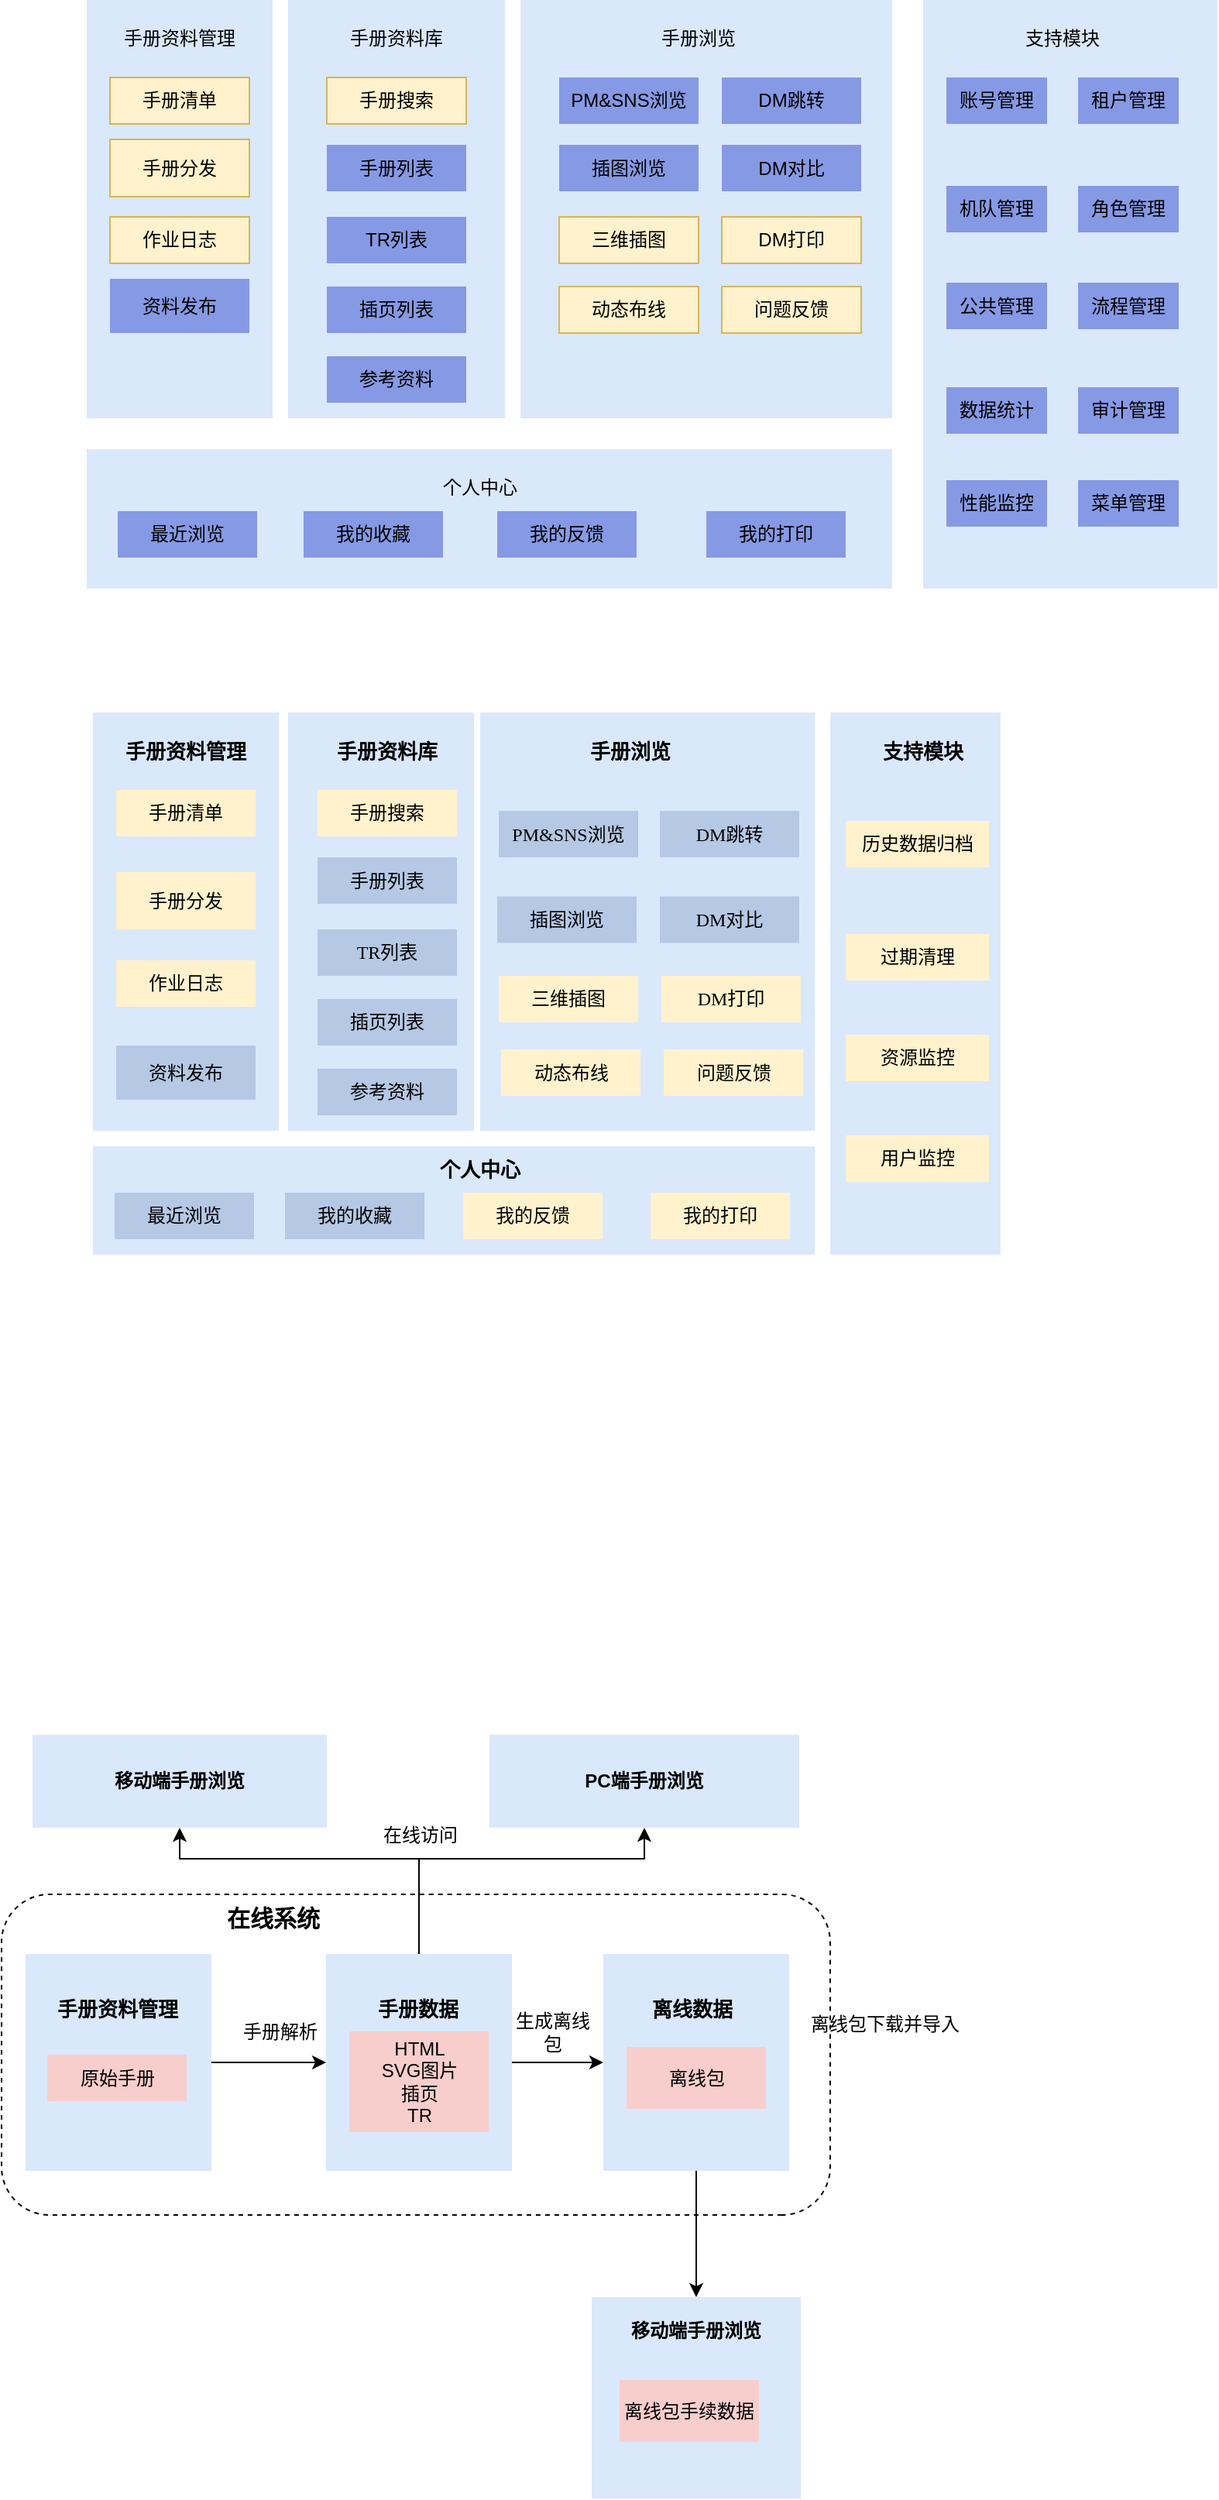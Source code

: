 <mxfile version="27.0.4">
  <diagram name="第 1 页" id="ZfJp9wOOgkzBBenZ9gz3">
    <mxGraphModel dx="996" dy="546" grid="1" gridSize="10" guides="1" tooltips="1" connect="1" arrows="1" fold="1" page="1" pageScale="1" pageWidth="827" pageHeight="1169" math="0" shadow="0">
      <root>
        <mxCell id="0" />
        <mxCell id="1" parent="0" />
        <mxCell id="nA85lhXwjBj9LnQ69MAJ-107" value="" style="rounded=1;whiteSpace=wrap;html=1;direction=west;dashed=1;" vertex="1" parent="1">
          <mxGeometry x="65" y="1303" width="535" height="207" as="geometry" />
        </mxCell>
        <mxCell id="nA85lhXwjBj9LnQ69MAJ-1" value="" style="rounded=0;whiteSpace=wrap;html=1;fillColor=#dae8fc;strokeColor=none;" vertex="1" parent="1">
          <mxGeometry x="120" y="80" width="120" height="270" as="geometry" />
        </mxCell>
        <mxCell id="nA85lhXwjBj9LnQ69MAJ-2" value="手册清单" style="rounded=0;whiteSpace=wrap;html=1;fillColor=#fff2cc;strokeColor=#d6b656;" vertex="1" parent="1">
          <mxGeometry x="135" y="130" width="90" height="30" as="geometry" />
        </mxCell>
        <mxCell id="nA85lhXwjBj9LnQ69MAJ-3" value="手册资料管理" style="text;html=1;align=center;verticalAlign=middle;whiteSpace=wrap;rounded=0;" vertex="1" parent="1">
          <mxGeometry x="140" y="90" width="80" height="30" as="geometry" />
        </mxCell>
        <mxCell id="nA85lhXwjBj9LnQ69MAJ-4" value="手册分发" style="rounded=0;whiteSpace=wrap;html=1;fillColor=#fff2cc;strokeColor=#d6b656;" vertex="1" parent="1">
          <mxGeometry x="135" y="170" width="90" height="37" as="geometry" />
        </mxCell>
        <mxCell id="nA85lhXwjBj9LnQ69MAJ-5" value="作业日志" style="rounded=0;whiteSpace=wrap;html=1;fillColor=#fff2cc;strokeColor=#d6b656;" vertex="1" parent="1">
          <mxGeometry x="135" y="220" width="90" height="30" as="geometry" />
        </mxCell>
        <mxCell id="nA85lhXwjBj9LnQ69MAJ-6" value="资料发布" style="rounded=0;whiteSpace=wrap;html=1;fillColor=light-dark(#8699e4, #ededed);strokeColor=none;" vertex="1" parent="1">
          <mxGeometry x="135" y="260" width="90" height="35" as="geometry" />
        </mxCell>
        <mxCell id="nA85lhXwjBj9LnQ69MAJ-7" value="" style="rounded=0;whiteSpace=wrap;html=1;fillColor=#dae8fc;strokeColor=none;" vertex="1" parent="1">
          <mxGeometry x="250" y="80" width="140" height="270" as="geometry" />
        </mxCell>
        <mxCell id="nA85lhXwjBj9LnQ69MAJ-8" value="手册搜索" style="rounded=0;whiteSpace=wrap;html=1;fillColor=#fff2cc;strokeColor=#d6b656;" vertex="1" parent="1">
          <mxGeometry x="275" y="130" width="90" height="30" as="geometry" />
        </mxCell>
        <mxCell id="nA85lhXwjBj9LnQ69MAJ-9" value="手册资料库" style="text;html=1;align=center;verticalAlign=middle;whiteSpace=wrap;rounded=0;" vertex="1" parent="1">
          <mxGeometry x="280" y="90" width="80" height="30" as="geometry" />
        </mxCell>
        <mxCell id="nA85lhXwjBj9LnQ69MAJ-10" value="手册列表" style="rounded=0;whiteSpace=wrap;html=1;fillColor=light-dark(#8699e4, #ededed);strokeColor=none;" vertex="1" parent="1">
          <mxGeometry x="275" y="173.5" width="90" height="30" as="geometry" />
        </mxCell>
        <mxCell id="nA85lhXwjBj9LnQ69MAJ-11" value="TR列表" style="rounded=0;whiteSpace=wrap;html=1;fillColor=light-dark(#8699e4, #ededed);strokeColor=none;" vertex="1" parent="1">
          <mxGeometry x="275" y="220" width="90" height="30" as="geometry" />
        </mxCell>
        <mxCell id="nA85lhXwjBj9LnQ69MAJ-12" value="插页列表" style="rounded=0;whiteSpace=wrap;html=1;fillColor=light-dark(#8699e4, #ededed);strokeColor=none;" vertex="1" parent="1">
          <mxGeometry x="275" y="265" width="90" height="30" as="geometry" />
        </mxCell>
        <mxCell id="nA85lhXwjBj9LnQ69MAJ-13" value="参考资料" style="rounded=0;whiteSpace=wrap;html=1;fillColor=light-dark(#8699e4, #ededed);strokeColor=none;" vertex="1" parent="1">
          <mxGeometry x="275" y="310" width="90" height="30" as="geometry" />
        </mxCell>
        <mxCell id="nA85lhXwjBj9LnQ69MAJ-14" value="" style="rounded=0;whiteSpace=wrap;html=1;fillColor=#dae8fc;strokeColor=none;" vertex="1" parent="1">
          <mxGeometry x="400" y="80" width="240" height="270" as="geometry" />
        </mxCell>
        <mxCell id="nA85lhXwjBj9LnQ69MAJ-15" value="手册浏览" style="text;html=1;align=center;verticalAlign=middle;whiteSpace=wrap;rounded=0;" vertex="1" parent="1">
          <mxGeometry x="475" y="90" width="80" height="30" as="geometry" />
        </mxCell>
        <mxCell id="nA85lhXwjBj9LnQ69MAJ-16" value="PM&amp;amp;SNS浏览" style="rounded=0;whiteSpace=wrap;html=1;fillColor=light-dark(#8699e4, #ededed);strokeColor=none;" vertex="1" parent="1">
          <mxGeometry x="425" y="130" width="90" height="30" as="geometry" />
        </mxCell>
        <mxCell id="nA85lhXwjBj9LnQ69MAJ-17" value="插图浏览" style="rounded=0;whiteSpace=wrap;html=1;fillColor=light-dark(#8699e4, #ededed);strokeColor=none;" vertex="1" parent="1">
          <mxGeometry x="425" y="173.5" width="90" height="30" as="geometry" />
        </mxCell>
        <mxCell id="nA85lhXwjBj9LnQ69MAJ-18" value="三维插图" style="rounded=0;whiteSpace=wrap;html=1;fillColor=#fff2cc;strokeColor=#d6b656;" vertex="1" parent="1">
          <mxGeometry x="425" y="220" width="90" height="30" as="geometry" />
        </mxCell>
        <mxCell id="nA85lhXwjBj9LnQ69MAJ-19" value="DM跳转" style="rounded=0;whiteSpace=wrap;html=1;fillColor=light-dark(#8699e4, #ededed);strokeColor=none;" vertex="1" parent="1">
          <mxGeometry x="530" y="130" width="90" height="30" as="geometry" />
        </mxCell>
        <mxCell id="nA85lhXwjBj9LnQ69MAJ-20" value="DM对比" style="rounded=0;whiteSpace=wrap;html=1;fillColor=light-dark(#8699e4, #ededed);strokeColor=none;" vertex="1" parent="1">
          <mxGeometry x="530" y="173.5" width="90" height="30" as="geometry" />
        </mxCell>
        <mxCell id="nA85lhXwjBj9LnQ69MAJ-21" value="DM打印" style="rounded=0;whiteSpace=wrap;html=1;fillColor=#fff2cc;strokeColor=#d6b656;" vertex="1" parent="1">
          <mxGeometry x="530" y="220" width="90" height="30" as="geometry" />
        </mxCell>
        <mxCell id="nA85lhXwjBj9LnQ69MAJ-22" value="动态布线" style="rounded=0;whiteSpace=wrap;html=1;fillColor=#fff2cc;strokeColor=#d6b656;" vertex="1" parent="1">
          <mxGeometry x="425" y="265" width="90" height="30" as="geometry" />
        </mxCell>
        <mxCell id="nA85lhXwjBj9LnQ69MAJ-24" value="问题反馈" style="rounded=0;whiteSpace=wrap;html=1;fillColor=#fff2cc;strokeColor=#d6b656;" vertex="1" parent="1">
          <mxGeometry x="530" y="265" width="90" height="30" as="geometry" />
        </mxCell>
        <mxCell id="nA85lhXwjBj9LnQ69MAJ-25" value="" style="rounded=0;whiteSpace=wrap;html=1;fillColor=#dae8fc;strokeColor=none;" vertex="1" parent="1">
          <mxGeometry x="120" y="370" width="520" height="90" as="geometry" />
        </mxCell>
        <mxCell id="nA85lhXwjBj9LnQ69MAJ-26" value="个人中心" style="text;html=1;align=center;verticalAlign=middle;whiteSpace=wrap;rounded=0;" vertex="1" parent="1">
          <mxGeometry x="334" y="380" width="80" height="30" as="geometry" />
        </mxCell>
        <mxCell id="nA85lhXwjBj9LnQ69MAJ-27" value="最近浏览" style="rounded=0;whiteSpace=wrap;html=1;fillColor=light-dark(#8699e4, #ededed);strokeColor=none;" vertex="1" parent="1">
          <mxGeometry x="140" y="410" width="90" height="30" as="geometry" />
        </mxCell>
        <mxCell id="nA85lhXwjBj9LnQ69MAJ-28" value="我的收藏" style="rounded=0;whiteSpace=wrap;html=1;fillColor=light-dark(#8699e4, #ededed);strokeColor=none;" vertex="1" parent="1">
          <mxGeometry x="260" y="410" width="90" height="30" as="geometry" />
        </mxCell>
        <mxCell id="nA85lhXwjBj9LnQ69MAJ-29" value="我的打印" style="rounded=0;whiteSpace=wrap;html=1;fillColor=light-dark(#8699e4, #ededed);strokeColor=none;" vertex="1" parent="1">
          <mxGeometry x="520" y="410" width="90" height="30" as="geometry" />
        </mxCell>
        <mxCell id="nA85lhXwjBj9LnQ69MAJ-30" value="我的反馈" style="rounded=0;whiteSpace=wrap;html=1;fillColor=light-dark(#8699e4, #ededed);strokeColor=none;" vertex="1" parent="1">
          <mxGeometry x="385" y="410" width="90" height="30" as="geometry" />
        </mxCell>
        <mxCell id="nA85lhXwjBj9LnQ69MAJ-31" value="" style="rounded=0;whiteSpace=wrap;html=1;fillColor=#dae8fc;strokeColor=none;" vertex="1" parent="1">
          <mxGeometry x="660" y="80" width="190" height="380" as="geometry" />
        </mxCell>
        <mxCell id="nA85lhXwjBj9LnQ69MAJ-32" value="支持模块" style="text;html=1;align=center;verticalAlign=middle;whiteSpace=wrap;rounded=0;" vertex="1" parent="1">
          <mxGeometry x="710" y="90" width="80" height="30" as="geometry" />
        </mxCell>
        <mxCell id="nA85lhXwjBj9LnQ69MAJ-33" value="账号管理" style="rounded=0;whiteSpace=wrap;html=1;fillColor=light-dark(#8699e4, #ededed);strokeColor=none;" vertex="1" parent="1">
          <mxGeometry x="675" y="130" width="65" height="30" as="geometry" />
        </mxCell>
        <mxCell id="nA85lhXwjBj9LnQ69MAJ-34" value="租户管理" style="rounded=0;whiteSpace=wrap;html=1;fillColor=light-dark(#8699e4, #ededed);strokeColor=none;" vertex="1" parent="1">
          <mxGeometry x="760" y="130" width="65" height="30" as="geometry" />
        </mxCell>
        <mxCell id="nA85lhXwjBj9LnQ69MAJ-35" value="机队管理" style="rounded=0;whiteSpace=wrap;html=1;fillColor=light-dark(#8699e4, #ededed);strokeColor=none;" vertex="1" parent="1">
          <mxGeometry x="675" y="200" width="65" height="30" as="geometry" />
        </mxCell>
        <mxCell id="nA85lhXwjBj9LnQ69MAJ-36" value="角色管理" style="rounded=0;whiteSpace=wrap;html=1;fillColor=light-dark(#8699e4, #ededed);strokeColor=none;" vertex="1" parent="1">
          <mxGeometry x="760" y="200" width="65" height="30" as="geometry" />
        </mxCell>
        <mxCell id="nA85lhXwjBj9LnQ69MAJ-37" value="公共管理" style="rounded=0;whiteSpace=wrap;html=1;fillColor=light-dark(#8699e4, #ededed);strokeColor=none;" vertex="1" parent="1">
          <mxGeometry x="675" y="262.5" width="65" height="30" as="geometry" />
        </mxCell>
        <mxCell id="nA85lhXwjBj9LnQ69MAJ-38" value="流程管理" style="rounded=0;whiteSpace=wrap;html=1;fillColor=light-dark(#8699e4, #ededed);strokeColor=none;" vertex="1" parent="1">
          <mxGeometry x="760" y="262.5" width="65" height="30" as="geometry" />
        </mxCell>
        <mxCell id="nA85lhXwjBj9LnQ69MAJ-39" value="数据统计" style="rounded=0;whiteSpace=wrap;html=1;fillColor=light-dark(#8699e4, #ededed);strokeColor=none;" vertex="1" parent="1">
          <mxGeometry x="675" y="330" width="65" height="30" as="geometry" />
        </mxCell>
        <mxCell id="nA85lhXwjBj9LnQ69MAJ-40" value="审计管理" style="rounded=0;whiteSpace=wrap;html=1;fillColor=light-dark(#8699e4, #ededed);strokeColor=none;" vertex="1" parent="1">
          <mxGeometry x="760" y="330" width="65" height="30" as="geometry" />
        </mxCell>
        <mxCell id="nA85lhXwjBj9LnQ69MAJ-41" value="性能监控" style="rounded=0;whiteSpace=wrap;html=1;fillColor=light-dark(#8699e4, #ededed);strokeColor=none;" vertex="1" parent="1">
          <mxGeometry x="675" y="390" width="65" height="30" as="geometry" />
        </mxCell>
        <mxCell id="nA85lhXwjBj9LnQ69MAJ-42" value="菜单管理" style="rounded=0;whiteSpace=wrap;html=1;fillColor=light-dark(#8699e4, #ededed);strokeColor=none;" vertex="1" parent="1">
          <mxGeometry x="760" y="390" width="65" height="30" as="geometry" />
        </mxCell>
        <mxCell id="nA85lhXwjBj9LnQ69MAJ-43" value="" style="rounded=0;whiteSpace=wrap;html=1;fillColor=#dae8fc;strokeColor=none;" vertex="1" parent="1">
          <mxGeometry x="124" y="540" width="120" height="270" as="geometry" />
        </mxCell>
        <mxCell id="nA85lhXwjBj9LnQ69MAJ-44" value="手册清单" style="rounded=0;whiteSpace=wrap;html=1;fillColor=#fff2cc;strokeColor=none;fontFamily=Times New Roman;" vertex="1" parent="1">
          <mxGeometry x="139" y="590" width="90" height="30" as="geometry" />
        </mxCell>
        <mxCell id="nA85lhXwjBj9LnQ69MAJ-45" value="手册资料管理" style="text;html=1;align=center;verticalAlign=middle;whiteSpace=wrap;rounded=0;fontStyle=1;fontSize=13;" vertex="1" parent="1">
          <mxGeometry x="144" y="550" width="80" height="30" as="geometry" />
        </mxCell>
        <mxCell id="nA85lhXwjBj9LnQ69MAJ-46" value="手册分发" style="rounded=0;whiteSpace=wrap;html=1;fillColor=#fff2cc;strokeColor=none;fontFamily=Times New Roman;" vertex="1" parent="1">
          <mxGeometry x="139" y="643" width="90" height="37" as="geometry" />
        </mxCell>
        <mxCell id="nA85lhXwjBj9LnQ69MAJ-47" value="作业日志" style="rounded=0;whiteSpace=wrap;html=1;fillColor=#fff2cc;strokeColor=none;fontFamily=Times New Roman;" vertex="1" parent="1">
          <mxGeometry x="139" y="700" width="90" height="30" as="geometry" />
        </mxCell>
        <mxCell id="nA85lhXwjBj9LnQ69MAJ-48" value="资料发布" style="rounded=0;whiteSpace=wrap;html=1;fillColor=light-dark(#B5C8E4,#EDEDED);strokeColor=none;fontFamily=Times New Roman;" vertex="1" parent="1">
          <mxGeometry x="139" y="755" width="90" height="35" as="geometry" />
        </mxCell>
        <mxCell id="nA85lhXwjBj9LnQ69MAJ-49" value="" style="rounded=0;whiteSpace=wrap;html=1;fillColor=#dae8fc;strokeColor=none;" vertex="1" parent="1">
          <mxGeometry x="250" y="540" width="120" height="270" as="geometry" />
        </mxCell>
        <mxCell id="nA85lhXwjBj9LnQ69MAJ-50" value="手册搜索" style="rounded=0;whiteSpace=wrap;html=1;fillColor=#fff2cc;strokeColor=none;fontFamily=Times New Roman;" vertex="1" parent="1">
          <mxGeometry x="269" y="590" width="90" height="30" as="geometry" />
        </mxCell>
        <mxCell id="nA85lhXwjBj9LnQ69MAJ-51" value="手册资料库" style="text;html=1;align=center;verticalAlign=middle;whiteSpace=wrap;rounded=0;fontStyle=1;fontSize=13;" vertex="1" parent="1">
          <mxGeometry x="274" y="550" width="80" height="30" as="geometry" />
        </mxCell>
        <mxCell id="nA85lhXwjBj9LnQ69MAJ-52" value="手册列表" style="rounded=0;whiteSpace=wrap;html=1;fillColor=light-dark(#B5C8E4,#EDEDED);strokeColor=none;fontFamily=Times New Roman;" vertex="1" parent="1">
          <mxGeometry x="269" y="633.5" width="90" height="30" as="geometry" />
        </mxCell>
        <mxCell id="nA85lhXwjBj9LnQ69MAJ-53" value="TR列表" style="rounded=0;whiteSpace=wrap;html=1;fillColor=light-dark(#B5C8E4,#EDEDED);strokeColor=none;fontFamily=Times New Roman;" vertex="1" parent="1">
          <mxGeometry x="269" y="680" width="90" height="30" as="geometry" />
        </mxCell>
        <mxCell id="nA85lhXwjBj9LnQ69MAJ-54" value="插页列表" style="rounded=0;whiteSpace=wrap;html=1;fillColor=light-dark(#B5C8E4,#EDEDED);strokeColor=none;fontFamily=Times New Roman;" vertex="1" parent="1">
          <mxGeometry x="269" y="725" width="90" height="30" as="geometry" />
        </mxCell>
        <mxCell id="nA85lhXwjBj9LnQ69MAJ-55" value="参考资料" style="rounded=0;whiteSpace=wrap;html=1;fillColor=light-dark(#B5C8E4,#EDEDED);strokeColor=none;fontFamily=Times New Roman;" vertex="1" parent="1">
          <mxGeometry x="269" y="770" width="90" height="30" as="geometry" />
        </mxCell>
        <mxCell id="nA85lhXwjBj9LnQ69MAJ-56" value="" style="rounded=0;whiteSpace=wrap;html=1;fillColor=#dae8fc;strokeColor=none;" vertex="1" parent="1">
          <mxGeometry x="374" y="540" width="216" height="270" as="geometry" />
        </mxCell>
        <mxCell id="nA85lhXwjBj9LnQ69MAJ-57" value="手册浏览" style="text;html=1;align=center;verticalAlign=middle;whiteSpace=wrap;rounded=0;fontStyle=1;fontSize=13;" vertex="1" parent="1">
          <mxGeometry x="431" y="550" width="80" height="30" as="geometry" />
        </mxCell>
        <mxCell id="nA85lhXwjBj9LnQ69MAJ-58" value="PM&amp;amp;SNS浏览" style="rounded=0;whiteSpace=wrap;html=1;fillColor=light-dark(#B5C8E4,#EDEDED);strokeColor=none;fontFamily=Times New Roman;" vertex="1" parent="1">
          <mxGeometry x="386" y="603.5" width="90" height="30" as="geometry" />
        </mxCell>
        <mxCell id="nA85lhXwjBj9LnQ69MAJ-59" value="插图浏览" style="rounded=0;whiteSpace=wrap;html=1;fillColor=light-dark(#B5C8E4,#EDEDED);strokeColor=none;fontFamily=Times New Roman;" vertex="1" parent="1">
          <mxGeometry x="385" y="658.75" width="90" height="30" as="geometry" />
        </mxCell>
        <mxCell id="nA85lhXwjBj9LnQ69MAJ-60" value="三维插图" style="rounded=0;whiteSpace=wrap;html=1;fillColor=#fff2cc;strokeColor=none;fontFamily=Times New Roman;" vertex="1" parent="1">
          <mxGeometry x="386" y="710" width="90" height="30" as="geometry" />
        </mxCell>
        <mxCell id="nA85lhXwjBj9LnQ69MAJ-61" value="DM跳转" style="rounded=0;whiteSpace=wrap;html=1;fillColor=light-dark(#B5C8E4,#EDEDED);strokeColor=none;fontFamily=Times New Roman;" vertex="1" parent="1">
          <mxGeometry x="490" y="603.5" width="90" height="30" as="geometry" />
        </mxCell>
        <mxCell id="nA85lhXwjBj9LnQ69MAJ-62" value="DM对比" style="rounded=0;whiteSpace=wrap;html=1;fillColor=light-dark(#B5C8E4,#EDEDED);strokeColor=none;fontFamily=Times New Roman;" vertex="1" parent="1">
          <mxGeometry x="490" y="658.75" width="90" height="30" as="geometry" />
        </mxCell>
        <mxCell id="nA85lhXwjBj9LnQ69MAJ-63" value="DM打印" style="rounded=0;whiteSpace=wrap;html=1;fillColor=#fff2cc;strokeColor=none;fontFamily=Times New Roman;" vertex="1" parent="1">
          <mxGeometry x="491" y="710" width="90" height="30" as="geometry" />
        </mxCell>
        <mxCell id="nA85lhXwjBj9LnQ69MAJ-64" value="动态布线" style="rounded=0;whiteSpace=wrap;html=1;fillColor=#fff2cc;strokeColor=none;fontFamily=Times New Roman;" vertex="1" parent="1">
          <mxGeometry x="387.5" y="757.5" width="90" height="30" as="geometry" />
        </mxCell>
        <mxCell id="nA85lhXwjBj9LnQ69MAJ-65" value="问题反馈" style="rounded=0;whiteSpace=wrap;html=1;fillColor=#fff2cc;strokeColor=none;fontFamily=Times New Roman;" vertex="1" parent="1">
          <mxGeometry x="492.5" y="757.5" width="90" height="30" as="geometry" />
        </mxCell>
        <mxCell id="nA85lhXwjBj9LnQ69MAJ-66" value="" style="rounded=0;whiteSpace=wrap;html=1;fillColor=#dae8fc;strokeColor=none;fontFamily=Times New Roman;" vertex="1" parent="1">
          <mxGeometry x="124" y="820" width="466" height="70" as="geometry" />
        </mxCell>
        <mxCell id="nA85lhXwjBj9LnQ69MAJ-67" value="个人中心" style="text;html=1;align=center;verticalAlign=middle;whiteSpace=wrap;rounded=0;fontStyle=1;fontSize=13;fontFamily=Times New Roman;" vertex="1" parent="1">
          <mxGeometry x="334" y="820" width="80" height="30" as="geometry" />
        </mxCell>
        <mxCell id="nA85lhXwjBj9LnQ69MAJ-68" value="最近浏览" style="rounded=0;whiteSpace=wrap;html=1;fillColor=light-dark(#B5C8E4,#EDEDED);strokeColor=none;fontFamily=Times New Roman;" vertex="1" parent="1">
          <mxGeometry x="138" y="850" width="90" height="30" as="geometry" />
        </mxCell>
        <mxCell id="nA85lhXwjBj9LnQ69MAJ-69" value="我的收藏" style="rounded=0;whiteSpace=wrap;html=1;fillColor=light-dark(#B5C8E4,#EDEDED);strokeColor=none;fontFamily=Times New Roman;" vertex="1" parent="1">
          <mxGeometry x="248" y="850" width="90" height="30" as="geometry" />
        </mxCell>
        <mxCell id="nA85lhXwjBj9LnQ69MAJ-70" value="我的打印" style="rounded=0;whiteSpace=wrap;html=1;fillColor=#fff2cc;strokeColor=none;fontFamily=Times New Roman;" vertex="1" parent="1">
          <mxGeometry x="484" y="850" width="90" height="30" as="geometry" />
        </mxCell>
        <mxCell id="nA85lhXwjBj9LnQ69MAJ-71" value="我的反馈" style="rounded=0;whiteSpace=wrap;html=1;fillColor=#fff2cc;strokeColor=none;fontFamily=Times New Roman;" vertex="1" parent="1">
          <mxGeometry x="363" y="850" width="90" height="30" as="geometry" />
        </mxCell>
        <mxCell id="nA85lhXwjBj9LnQ69MAJ-72" value="" style="rounded=0;whiteSpace=wrap;html=1;fillColor=#dae8fc;strokeColor=none;" vertex="1" parent="1">
          <mxGeometry x="600" y="540" width="110" height="350" as="geometry" />
        </mxCell>
        <mxCell id="nA85lhXwjBj9LnQ69MAJ-73" value="支持模块" style="text;html=1;align=center;verticalAlign=middle;whiteSpace=wrap;rounded=0;fontStyle=1;fontSize=13;" vertex="1" parent="1">
          <mxGeometry x="620" y="550" width="80" height="30" as="geometry" />
        </mxCell>
        <mxCell id="nA85lhXwjBj9LnQ69MAJ-74" value="历史数据归档" style="rounded=0;whiteSpace=wrap;html=1;fillColor=#fff2cc;strokeColor=none;fontFamily=Times New Roman;" vertex="1" parent="1">
          <mxGeometry x="610" y="610" width="92.5" height="30" as="geometry" />
        </mxCell>
        <mxCell id="nA85lhXwjBj9LnQ69MAJ-76" value="过期清理" style="rounded=0;whiteSpace=wrap;html=1;fillColor=#fff2cc;strokeColor=none;fontFamily=Times New Roman;" vertex="1" parent="1">
          <mxGeometry x="610" y="683" width="92.5" height="30" as="geometry" />
        </mxCell>
        <mxCell id="nA85lhXwjBj9LnQ69MAJ-77" value="资源监控" style="rounded=0;whiteSpace=wrap;html=1;fillColor=#fff2cc;strokeColor=none;fontFamily=Times New Roman;" vertex="1" parent="1">
          <mxGeometry x="610" y="748" width="92.5" height="30" as="geometry" />
        </mxCell>
        <mxCell id="nA85lhXwjBj9LnQ69MAJ-78" value="用户监控" style="rounded=0;whiteSpace=wrap;html=1;fillColor=#fff2cc;strokeColor=none;fontFamily=Times New Roman;" vertex="1" parent="1">
          <mxGeometry x="610" y="813" width="92.5" height="30" as="geometry" />
        </mxCell>
        <mxCell id="nA85lhXwjBj9LnQ69MAJ-81" value="" style="rounded=0;whiteSpace=wrap;html=1;fillColor=#dae8fc;strokeColor=none;" vertex="1" parent="1">
          <mxGeometry x="80.5" y="1341.5" width="120" height="140" as="geometry" />
        </mxCell>
        <mxCell id="nA85lhXwjBj9LnQ69MAJ-82" value="手册资料管理" style="text;html=1;align=center;verticalAlign=middle;whiteSpace=wrap;rounded=0;fontStyle=1;fontSize=13;" vertex="1" parent="1">
          <mxGeometry x="99.5" y="1361.5" width="80" height="30" as="geometry" />
        </mxCell>
        <mxCell id="nA85lhXwjBj9LnQ69MAJ-83" value="原始手册" style="rounded=0;whiteSpace=wrap;html=1;fillColor=#f8cecc;strokeColor=none;fontFamily=Helvetica;" vertex="1" parent="1">
          <mxGeometry x="94.5" y="1406.5" width="90" height="30" as="geometry" />
        </mxCell>
        <mxCell id="nA85lhXwjBj9LnQ69MAJ-99" style="edgeStyle=orthogonalEdgeStyle;rounded=0;orthogonalLoop=1;jettySize=auto;html=1;entryX=0.5;entryY=1;entryDx=0;entryDy=0;" edge="1" parent="1" source="nA85lhXwjBj9LnQ69MAJ-88" target="nA85lhXwjBj9LnQ69MAJ-98">
          <mxGeometry relative="1" as="geometry">
            <Array as="points">
              <mxPoint x="335" y="1280" />
              <mxPoint x="480" y="1280" />
            </Array>
          </mxGeometry>
        </mxCell>
        <mxCell id="nA85lhXwjBj9LnQ69MAJ-113" style="edgeStyle=orthogonalEdgeStyle;rounded=0;orthogonalLoop=1;jettySize=auto;html=1;exitX=0.5;exitY=0;exitDx=0;exitDy=0;entryX=0.5;entryY=1;entryDx=0;entryDy=0;" edge="1" parent="1" source="nA85lhXwjBj9LnQ69MAJ-88" target="nA85lhXwjBj9LnQ69MAJ-104">
          <mxGeometry relative="1" as="geometry">
            <Array as="points">
              <mxPoint x="334" y="1280" />
              <mxPoint x="180" y="1280" />
            </Array>
          </mxGeometry>
        </mxCell>
        <mxCell id="nA85lhXwjBj9LnQ69MAJ-88" value="" style="rounded=0;whiteSpace=wrap;html=1;fillColor=#dae8fc;strokeColor=none;" vertex="1" parent="1">
          <mxGeometry x="274.5" y="1341.5" width="120" height="140" as="geometry" />
        </mxCell>
        <mxCell id="nA85lhXwjBj9LnQ69MAJ-89" value="手册数据" style="text;html=1;align=center;verticalAlign=middle;whiteSpace=wrap;rounded=0;fontStyle=1;fontSize=13;" vertex="1" parent="1">
          <mxGeometry x="293.5" y="1361.5" width="80" height="30" as="geometry" />
        </mxCell>
        <mxCell id="nA85lhXwjBj9LnQ69MAJ-90" value="HTML&lt;br&gt;SVG图片&lt;br&gt;插页&lt;br&gt;TR" style="rounded=0;whiteSpace=wrap;html=1;fillColor=#f8cecc;strokeColor=none;fontFamily=Helvetica;align=center;" vertex="1" parent="1">
          <mxGeometry x="289.5" y="1391.5" width="90" height="65" as="geometry" />
        </mxCell>
        <mxCell id="nA85lhXwjBj9LnQ69MAJ-91" value="" style="endArrow=classic;startArrow=none;html=1;rounded=0;exitX=1;exitY=0.5;exitDx=0;exitDy=0;entryX=0;entryY=0.5;entryDx=0;entryDy=0;startFill=0;" edge="1" parent="1" source="nA85lhXwjBj9LnQ69MAJ-81" target="nA85lhXwjBj9LnQ69MAJ-88">
          <mxGeometry width="50" height="50" relative="1" as="geometry">
            <mxPoint x="410.5" y="1341.5" as="sourcePoint" />
            <mxPoint x="460.5" y="1291.5" as="targetPoint" />
            <Array as="points">
              <mxPoint x="220.5" y="1411.5" />
            </Array>
          </mxGeometry>
        </mxCell>
        <mxCell id="nA85lhXwjBj9LnQ69MAJ-92" value="手册解析" style="text;html=1;align=center;verticalAlign=middle;whiteSpace=wrap;rounded=0;" vertex="1" parent="1">
          <mxGeometry x="214.5" y="1376.5" width="60" height="30" as="geometry" />
        </mxCell>
        <mxCell id="nA85lhXwjBj9LnQ69MAJ-116" style="edgeStyle=orthogonalEdgeStyle;rounded=0;orthogonalLoop=1;jettySize=auto;html=1;" edge="1" parent="1" source="nA85lhXwjBj9LnQ69MAJ-93" target="nA85lhXwjBj9LnQ69MAJ-108">
          <mxGeometry relative="1" as="geometry" />
        </mxCell>
        <mxCell id="nA85lhXwjBj9LnQ69MAJ-93" value="" style="rounded=0;whiteSpace=wrap;html=1;fillColor=#dae8fc;strokeColor=none;" vertex="1" parent="1">
          <mxGeometry x="453.5" y="1341.5" width="120" height="140" as="geometry" />
        </mxCell>
        <mxCell id="nA85lhXwjBj9LnQ69MAJ-94" value="离线数据" style="text;html=1;align=center;verticalAlign=middle;whiteSpace=wrap;rounded=0;fontStyle=1;fontSize=13;" vertex="1" parent="1">
          <mxGeometry x="470.5" y="1361.5" width="80" height="30" as="geometry" />
        </mxCell>
        <mxCell id="nA85lhXwjBj9LnQ69MAJ-96" value="" style="endArrow=classic;startArrow=none;html=1;rounded=0;entryX=0;entryY=0.5;entryDx=0;entryDy=0;exitX=1;exitY=0.5;exitDx=0;exitDy=0;startFill=0;" edge="1" parent="1" source="nA85lhXwjBj9LnQ69MAJ-88" target="nA85lhXwjBj9LnQ69MAJ-93">
          <mxGeometry width="50" height="50" relative="1" as="geometry">
            <mxPoint x="350.5" y="1521.5" as="sourcePoint" />
            <mxPoint x="400.5" y="1471.5" as="targetPoint" />
          </mxGeometry>
        </mxCell>
        <mxCell id="nA85lhXwjBj9LnQ69MAJ-97" value="生成离线包" style="text;html=1;align=center;verticalAlign=middle;whiteSpace=wrap;rounded=0;" vertex="1" parent="1">
          <mxGeometry x="390.5" y="1376.5" width="60" height="30" as="geometry" />
        </mxCell>
        <mxCell id="nA85lhXwjBj9LnQ69MAJ-98" value="PC端手册浏览" style="rounded=0;whiteSpace=wrap;html=1;fillColor=#dae8fc;strokeColor=none;fontStyle=1" vertex="1" parent="1">
          <mxGeometry x="380" y="1200" width="200" height="60" as="geometry" />
        </mxCell>
        <mxCell id="nA85lhXwjBj9LnQ69MAJ-100" value="在线访问" style="text;html=1;align=center;verticalAlign=middle;resizable=0;points=[];autosize=1;strokeColor=none;fillColor=none;dashed=1;" vertex="1" parent="1">
          <mxGeometry x="300" y="1250" width="70" height="30" as="geometry" />
        </mxCell>
        <mxCell id="nA85lhXwjBj9LnQ69MAJ-102" value="在线系统" style="text;html=1;align=center;verticalAlign=middle;resizable=0;points=[];autosize=1;strokeColor=none;fillColor=none;dashed=1;fontStyle=1;fontSize=15;" vertex="1" parent="1">
          <mxGeometry x="200" y="1303" width="80" height="30" as="geometry" />
        </mxCell>
        <mxCell id="nA85lhXwjBj9LnQ69MAJ-103" value="离线包" style="rounded=0;whiteSpace=wrap;html=1;fillColor=#f8cecc;strokeColor=none;fontFamily=Helvetica;align=center;" vertex="1" parent="1">
          <mxGeometry x="468.5" y="1401.5" width="90" height="40" as="geometry" />
        </mxCell>
        <mxCell id="nA85lhXwjBj9LnQ69MAJ-104" value="移动端手册浏览" style="rounded=0;whiteSpace=wrap;html=1;fillColor=#dae8fc;strokeColor=none;fontStyle=1" vertex="1" parent="1">
          <mxGeometry x="85" y="1200" width="190" height="60" as="geometry" />
        </mxCell>
        <mxCell id="nA85lhXwjBj9LnQ69MAJ-108" value="移动端手册浏览&lt;div&gt;&lt;br&gt;&lt;/div&gt;&lt;div&gt;&lt;br&gt;&lt;/div&gt;&lt;div&gt;&lt;br&gt;&lt;/div&gt;&lt;div&gt;&lt;br&gt;&lt;/div&gt;&lt;div&gt;&lt;br&gt;&lt;/div&gt;&lt;div&gt;&lt;br&gt;&lt;/div&gt;" style="rounded=0;whiteSpace=wrap;html=1;fillColor=#dae8fc;strokeColor=none;fontStyle=1" vertex="1" parent="1">
          <mxGeometry x="446" y="1563" width="135" height="130" as="geometry" />
        </mxCell>
        <mxCell id="nA85lhXwjBj9LnQ69MAJ-110" value="离线包下载并导入" style="text;html=1;align=center;verticalAlign=middle;resizable=0;points=[];autosize=1;strokeColor=none;fillColor=none;dashed=1;" vertex="1" parent="1">
          <mxGeometry x="575" y="1371.5" width="120" height="30" as="geometry" />
        </mxCell>
        <mxCell id="nA85lhXwjBj9LnQ69MAJ-111" value="离线包手续数据" style="rounded=0;whiteSpace=wrap;html=1;fillColor=#f8cecc;strokeColor=none;fontFamily=Helvetica;align=center;" vertex="1" parent="1">
          <mxGeometry x="464" y="1616.5" width="90" height="40" as="geometry" />
        </mxCell>
      </root>
    </mxGraphModel>
  </diagram>
</mxfile>
